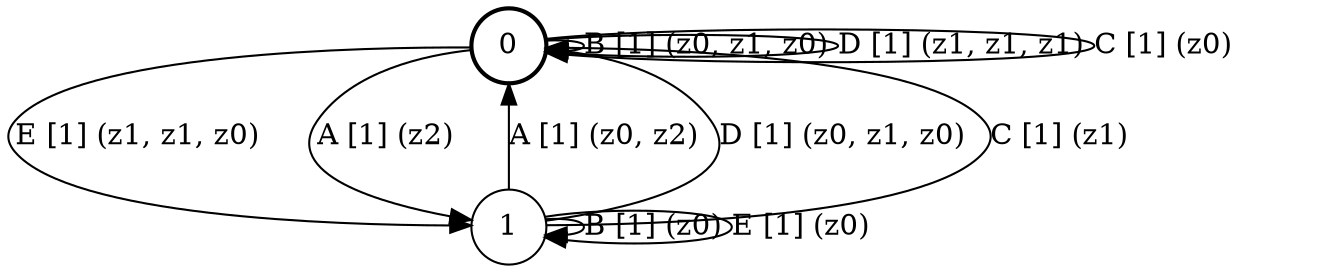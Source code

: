# generated file, don't try to modify
# command: dot -Tpng <filename> > tree.png
digraph Automaton {
    node [shape = circle];
    0 [style = "bold"];
    0 -> 0 [label = "B [1] (z0, z1, z0) "];
    0 -> 1 [label = "E [1] (z1, z1, z0) "];
    0 -> 1 [label = "A [1] (z2) "];
    0 -> 0 [label = "D [1] (z1, z1, z1) "];
    0 -> 0 [label = "C [1] (z0) "];
    1 -> 1 [label = "B [1] (z0) "];
    1 -> 1 [label = "E [1] (z0) "];
    1 -> 0 [label = "A [1] (z0, z2) "];
    1 -> 0 [label = "D [1] (z0, z1, z0) "];
    1 -> 0 [label = "C [1] (z1) "];
}
